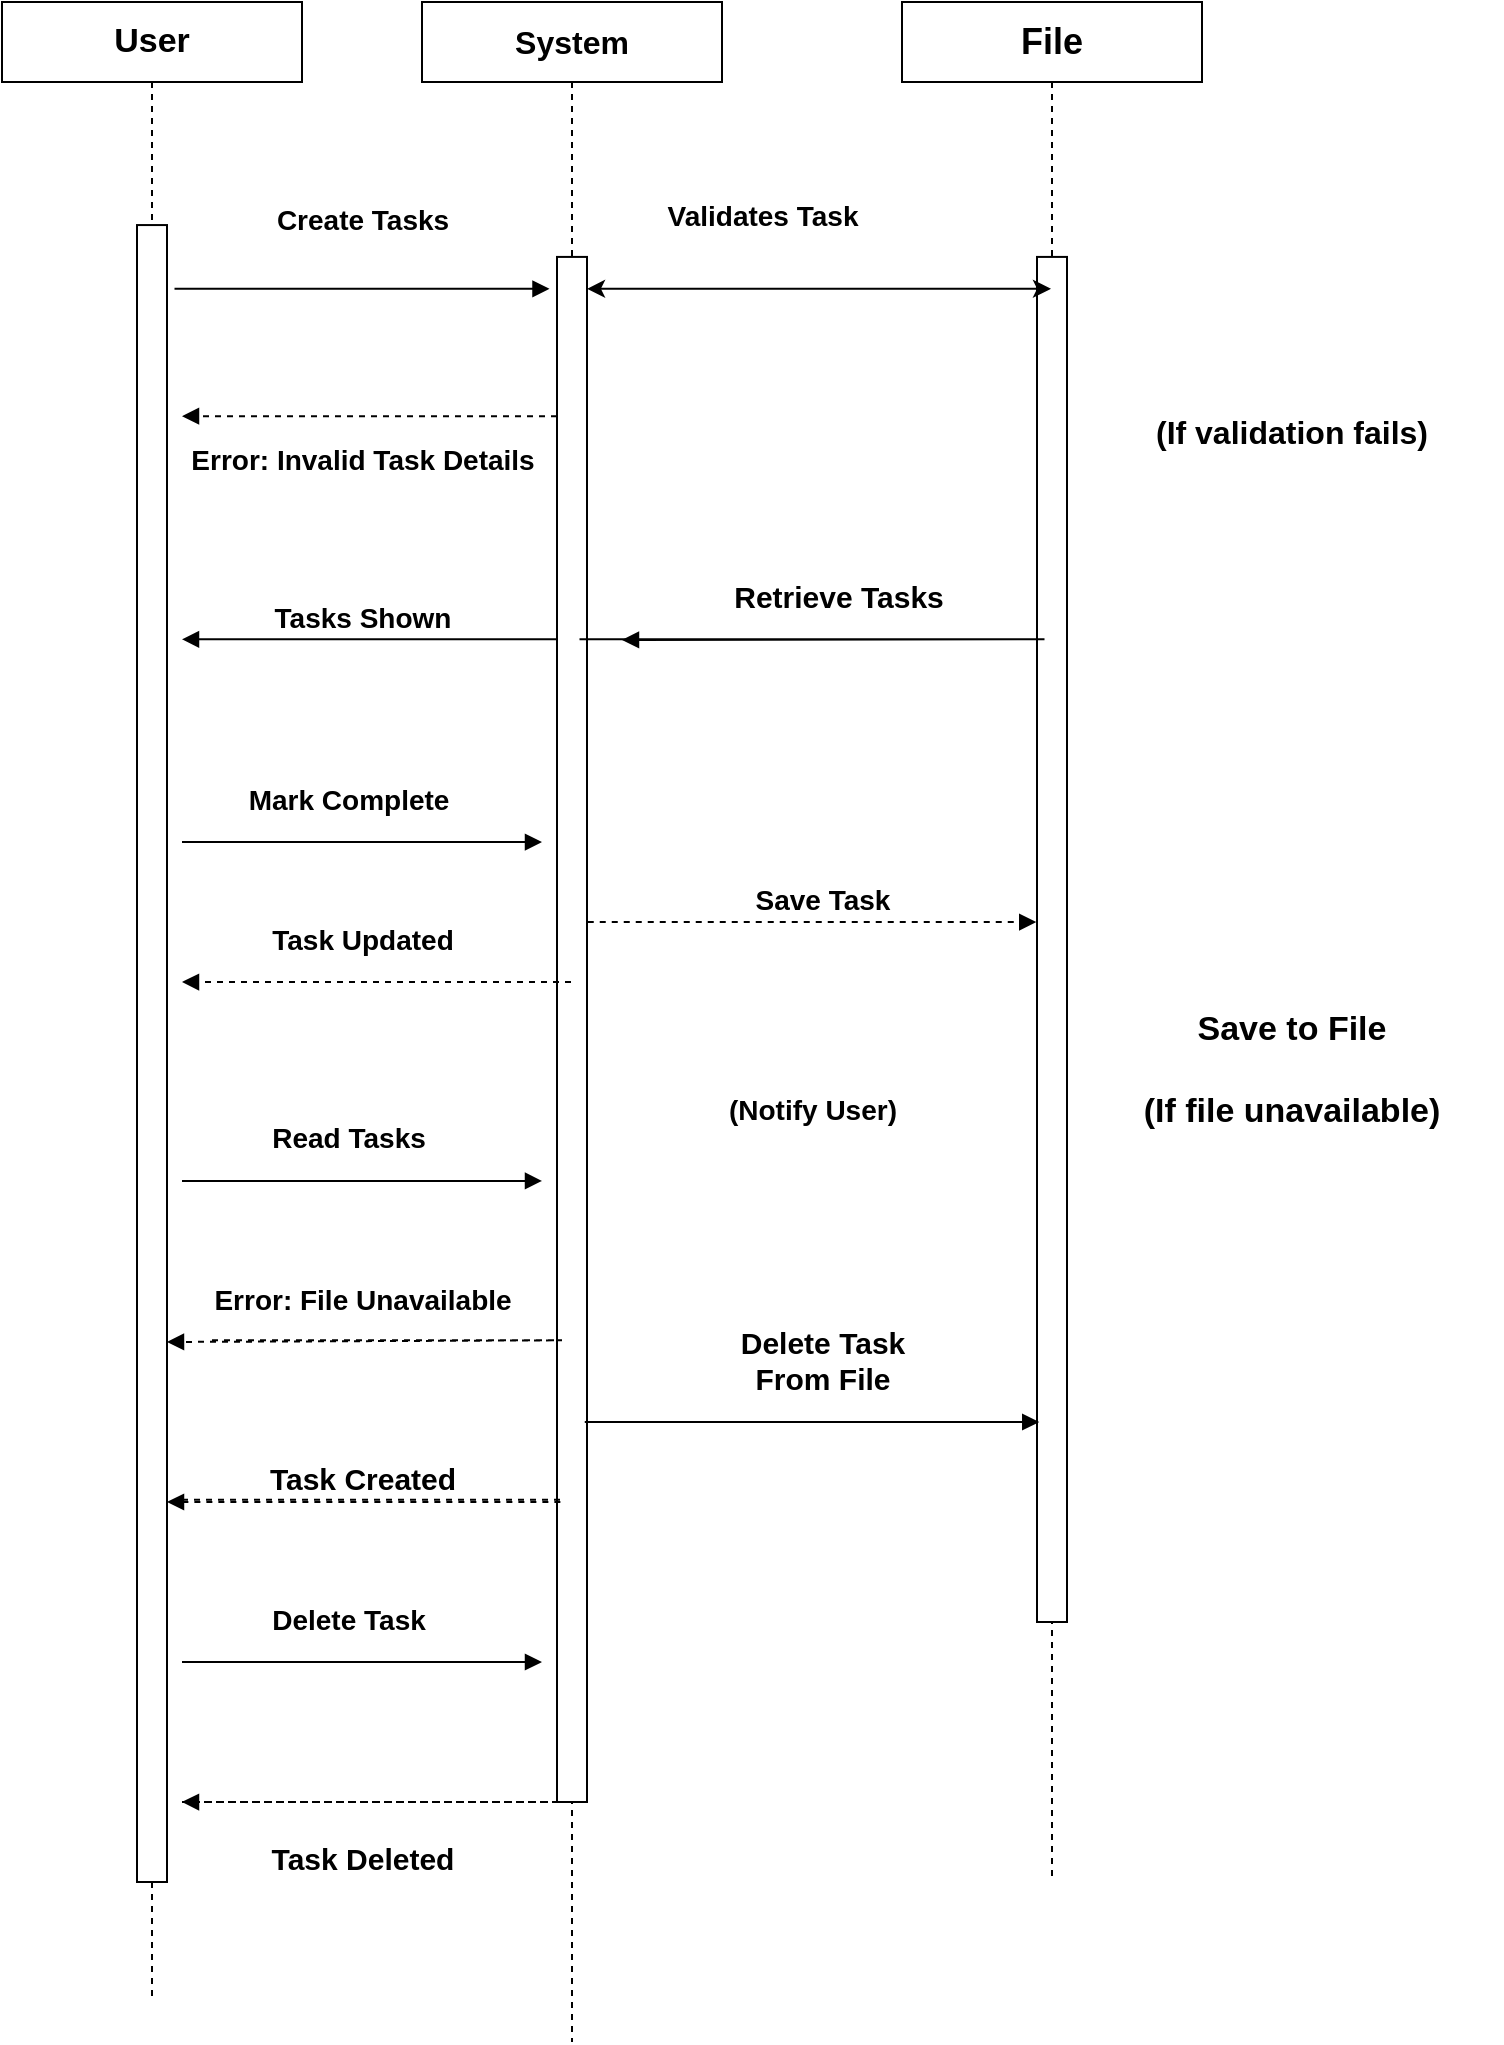 <mxfile version="26.0.9">
  <diagram name="Page-1" id="2YBvvXClWsGukQMizWep">
    <mxGraphModel dx="1963" dy="1073" grid="1" gridSize="10" guides="1" tooltips="1" connect="1" arrows="1" fold="1" page="1" pageScale="1" pageWidth="850" pageHeight="1100" math="0" shadow="0">
      <root>
        <mxCell id="0" />
        <mxCell id="1" parent="0" />
        <mxCell id="aM9ryv3xv72pqoxQDRHE-1" value="&lt;b&gt;&lt;font style=&quot;font-size: 17px;&quot;&gt;User&lt;/font&gt;&lt;/b&gt;" style="shape=umlLifeline;perimeter=lifelinePerimeter;whiteSpace=wrap;html=1;container=0;dropTarget=0;collapsible=0;recursiveResize=0;outlineConnect=0;portConstraint=eastwest;newEdgeStyle={&quot;edgeStyle&quot;:&quot;elbowEdgeStyle&quot;,&quot;elbow&quot;:&quot;vertical&quot;,&quot;curved&quot;:0,&quot;rounded&quot;:0};" parent="1" vertex="1">
          <mxGeometry x="40" y="40" width="150" height="1000" as="geometry" />
        </mxCell>
        <mxCell id="aM9ryv3xv72pqoxQDRHE-2" value="" style="html=1;points=[];perimeter=orthogonalPerimeter;outlineConnect=0;targetShapes=umlLifeline;portConstraint=eastwest;newEdgeStyle={&quot;edgeStyle&quot;:&quot;elbowEdgeStyle&quot;,&quot;elbow&quot;:&quot;vertical&quot;,&quot;curved&quot;:0,&quot;rounded&quot;:0};" parent="aM9ryv3xv72pqoxQDRHE-1" vertex="1">
          <mxGeometry x="67.5" y="111.53" width="15" height="828.47" as="geometry" />
        </mxCell>
        <mxCell id="aM9ryv3xv72pqoxQDRHE-5" value="&lt;b&gt;&lt;font style=&quot;font-size: 16px;&quot;&gt;System&lt;/font&gt;&lt;/b&gt;" style="shape=umlLifeline;perimeter=lifelinePerimeter;whiteSpace=wrap;html=1;container=0;dropTarget=0;collapsible=0;recursiveResize=0;outlineConnect=0;portConstraint=eastwest;newEdgeStyle={&quot;edgeStyle&quot;:&quot;elbowEdgeStyle&quot;,&quot;elbow&quot;:&quot;vertical&quot;,&quot;curved&quot;:0,&quot;rounded&quot;:0};" parent="1" vertex="1">
          <mxGeometry x="250" y="40" width="150" height="1020" as="geometry" />
        </mxCell>
        <mxCell id="aM9ryv3xv72pqoxQDRHE-6" value="" style="html=1;points=[];perimeter=orthogonalPerimeter;outlineConnect=0;targetShapes=umlLifeline;portConstraint=eastwest;newEdgeStyle={&quot;edgeStyle&quot;:&quot;elbowEdgeStyle&quot;,&quot;elbow&quot;:&quot;vertical&quot;,&quot;curved&quot;:0,&quot;rounded&quot;:0};" parent="aM9ryv3xv72pqoxQDRHE-5" vertex="1">
          <mxGeometry x="67.5" y="127.46" width="15" height="772.54" as="geometry" />
        </mxCell>
        <mxCell id="aM9ryv3xv72pqoxQDRHE-7" value="&lt;b&gt;&lt;font style=&quot;font-size: 14px;&quot;&gt;Read Tasks&lt;/font&gt;&lt;/b&gt;" style="html=1;verticalAlign=bottom;endArrow=block;edgeStyle=elbowEdgeStyle;elbow=horizontal;curved=0;rounded=0;" parent="1" edge="1">
          <mxGeometry x="-0.083" y="10" relative="1" as="geometry">
            <mxPoint x="130" y="629.487" as="sourcePoint" />
            <Array as="points">
              <mxPoint x="212.5" y="629.487" />
            </Array>
            <mxPoint x="310" y="629.487" as="targetPoint" />
            <mxPoint as="offset" />
          </mxGeometry>
        </mxCell>
        <mxCell id="aM9ryv3xv72pqoxQDRHE-9" value="&lt;b&gt;&lt;font style=&quot;font-size: 14px;&quot;&gt;Tasks Shown&lt;/font&gt;&lt;/b&gt;" style="html=1;verticalAlign=bottom;endArrow=block;edgeStyle=elbowEdgeStyle;elbow=vertical;curved=0;rounded=0;" parent="1" edge="1">
          <mxGeometry x="0.045" relative="1" as="geometry">
            <mxPoint x="317.5" y="358.644" as="sourcePoint" />
            <Array as="points">
              <mxPoint x="295" y="358.644" />
            </Array>
            <mxPoint x="130" y="358.644" as="targetPoint" />
            <mxPoint as="offset" />
          </mxGeometry>
        </mxCell>
        <mxCell id="zKcDDSKTPOGPZCeUVa0f-1" value="&lt;b&gt;&lt;font style=&quot;font-size: 18px;&quot;&gt;File&lt;/font&gt;&lt;/b&gt;" style="shape=umlLifeline;perimeter=lifelinePerimeter;whiteSpace=wrap;html=1;container=0;dropTarget=0;collapsible=0;recursiveResize=0;outlineConnect=0;portConstraint=eastwest;newEdgeStyle={&quot;edgeStyle&quot;:&quot;elbowEdgeStyle&quot;,&quot;elbow&quot;:&quot;vertical&quot;,&quot;curved&quot;:0,&quot;rounded&quot;:0};" vertex="1" parent="1">
          <mxGeometry x="490" y="40" width="150" height="940" as="geometry" />
        </mxCell>
        <mxCell id="zKcDDSKTPOGPZCeUVa0f-2" value="" style="html=1;points=[];perimeter=orthogonalPerimeter;outlineConnect=0;targetShapes=umlLifeline;portConstraint=eastwest;newEdgeStyle={&quot;edgeStyle&quot;:&quot;elbowEdgeStyle&quot;,&quot;elbow&quot;:&quot;vertical&quot;,&quot;curved&quot;:0,&quot;rounded&quot;:0};" vertex="1" parent="zKcDDSKTPOGPZCeUVa0f-1">
          <mxGeometry x="67.5" y="127.46" width="15" height="682.54" as="geometry" />
        </mxCell>
        <mxCell id="zKcDDSKTPOGPZCeUVa0f-4" value="&lt;b&gt;&lt;font style=&quot;font-size: 14px;&quot;&gt;Create Tasks&lt;/font&gt;&lt;/b&gt;" style="html=1;verticalAlign=bottom;endArrow=block;edgeStyle=elbowEdgeStyle;elbow=horizontal;curved=0;rounded=0;" edge="1" parent="1">
          <mxGeometry y="23" relative="1" as="geometry">
            <mxPoint x="126.25" y="183.39" as="sourcePoint" />
            <Array as="points" />
            <mxPoint x="313.75" y="183.39" as="targetPoint" />
            <mxPoint as="offset" />
          </mxGeometry>
        </mxCell>
        <mxCell id="zKcDDSKTPOGPZCeUVa0f-3" value="&lt;font style=&quot;font-size: 15px;&quot;&gt;&lt;b&gt;Retrieve Tasks&lt;/b&gt;&lt;/font&gt;" style="html=1;verticalAlign=bottom;endArrow=block;edgeStyle=elbowEdgeStyle;elbow=horizontal;curved=0;rounded=0;" edge="1" parent="1">
          <mxGeometry x="0.516" y="-10" relative="1" as="geometry">
            <mxPoint x="328.75" y="358.644" as="sourcePoint" />
            <Array as="points">
              <mxPoint x="561.25" y="358.644" />
              <mxPoint x="463.75" y="231.186" />
            </Array>
            <mxPoint x="350" y="359" as="targetPoint" />
            <mxPoint as="offset" />
          </mxGeometry>
        </mxCell>
        <mxCell id="zKcDDSKTPOGPZCeUVa0f-8" value="" style="endArrow=classic;startArrow=classic;html=1;rounded=0;" edge="1" parent="1" source="zKcDDSKTPOGPZCeUVa0f-1" target="aM9ryv3xv72pqoxQDRHE-6">
          <mxGeometry width="50" height="50" relative="1" as="geometry">
            <mxPoint x="595" y="406.441" as="sourcePoint" />
            <mxPoint x="670" y="326.78" as="targetPoint" />
            <Array as="points">
              <mxPoint x="445" y="183.39" />
            </Array>
          </mxGeometry>
        </mxCell>
        <mxCell id="zKcDDSKTPOGPZCeUVa0f-9" value="Validates Task" style="text;html=1;align=center;verticalAlign=middle;resizable=0;points=[];autosize=1;strokeColor=none;fillColor=none;fontStyle=1;fontSize=14;" vertex="1" parent="1">
          <mxGeometry x="365" y="132.407" width="110" height="30" as="geometry" />
        </mxCell>
        <mxCell id="zKcDDSKTPOGPZCeUVa0f-10" value="&lt;b&gt;&lt;font style=&quot;font-size: 14px;&quot;&gt;Error: Invalid Task Details&lt;/font&gt;&lt;/b&gt;" style="html=1;verticalAlign=bottom;endArrow=block;edgeStyle=elbowEdgeStyle;elbow=vertical;curved=0;rounded=0;dashed=1;" edge="1" parent="1">
          <mxGeometry x="0.04" y="33" relative="1" as="geometry">
            <mxPoint x="317.5" y="247.119" as="sourcePoint" />
            <Array as="points">
              <mxPoint x="295" y="247.119" />
            </Array>
            <mxPoint x="130" y="247.119" as="targetPoint" />
            <mxPoint as="offset" />
          </mxGeometry>
        </mxCell>
        <mxCell id="zKcDDSKTPOGPZCeUVa0f-11" value="(If validation fails)" style="text;html=1;align=center;verticalAlign=middle;whiteSpace=wrap;rounded=0;fontStyle=1;fontSize=16;" vertex="1" parent="1">
          <mxGeometry x="580" y="231.186" width="210" height="47.797" as="geometry" />
        </mxCell>
        <mxCell id="zKcDDSKTPOGPZCeUVa0f-12" value="&lt;span style=&quot;font-size: 14px;&quot;&gt;&lt;b&gt;Mark Complete&lt;/b&gt;&lt;/span&gt;" style="html=1;verticalAlign=bottom;endArrow=block;edgeStyle=elbowEdgeStyle;elbow=horizontal;curved=0;rounded=0;" edge="1" parent="1">
          <mxGeometry x="-0.083" y="10" relative="1" as="geometry">
            <mxPoint x="130" y="460.003" as="sourcePoint" />
            <Array as="points">
              <mxPoint x="212.5" y="460.003" />
            </Array>
            <mxPoint x="310" y="460.003" as="targetPoint" />
            <mxPoint as="offset" />
          </mxGeometry>
        </mxCell>
        <mxCell id="zKcDDSKTPOGPZCeUVa0f-13" value="&lt;b&gt;&lt;font style=&quot;font-size: 14px;&quot;&gt;Save Task&lt;/font&gt;&lt;/b&gt;" style="html=1;verticalAlign=bottom;endArrow=block;edgeStyle=elbowEdgeStyle;elbow=horizontal;curved=0;rounded=0;dashed=1;" edge="1" parent="1">
          <mxGeometry x="0.045" relative="1" as="geometry">
            <mxPoint x="332.875" y="500.003" as="sourcePoint" />
            <Array as="points">
              <mxPoint x="415.375" y="500.003" />
            </Array>
            <mxPoint x="557.125" y="500.003" as="targetPoint" />
            <mxPoint as="offset" />
          </mxGeometry>
        </mxCell>
        <mxCell id="zKcDDSKTPOGPZCeUVa0f-14" value="&lt;b&gt;&lt;font style=&quot;font-size: 15px;&quot;&gt;Task Created&lt;/font&gt;&lt;/b&gt;" style="html=1;verticalAlign=bottom;endArrow=block;edgeStyle=elbowEdgeStyle;elbow=horizontal;curved=0;rounded=0;dashed=1;" edge="1" parent="1" target="aM9ryv3xv72pqoxQDRHE-2">
          <mxGeometry x="0.5" relative="1" as="geometry">
            <mxPoint x="130" y="788.814" as="sourcePoint" />
            <Array as="points">
              <mxPoint x="320" y="790" />
            </Array>
            <mxPoint x="130" y="788.814" as="targetPoint" />
            <mxPoint as="offset" />
          </mxGeometry>
        </mxCell>
        <mxCell id="zKcDDSKTPOGPZCeUVa0f-15" value="&lt;font style=&quot;font-size: 14px;&quot;&gt;&lt;b&gt;(Notify User)&lt;/b&gt;&lt;/font&gt;" style="text;html=1;align=center;verticalAlign=middle;whiteSpace=wrap;rounded=0;" vertex="1" parent="1">
          <mxGeometry x="377.5" y="570.005" width="135" height="47.797" as="geometry" />
        </mxCell>
        <mxCell id="zKcDDSKTPOGPZCeUVa0f-16" value="&lt;b&gt;&lt;font style=&quot;font-size: 14px;&quot;&gt;Error: File Unavailable&lt;/font&gt;&lt;/b&gt;" style="html=1;verticalAlign=bottom;endArrow=block;edgeStyle=elbowEdgeStyle;elbow=horizontal;curved=0;rounded=0;dashed=1;" edge="1" parent="1" target="aM9ryv3xv72pqoxQDRHE-2">
          <mxGeometry x="-0.598" y="9" relative="1" as="geometry">
            <mxPoint x="145" y="709.153" as="sourcePoint" />
            <Array as="points">
              <mxPoint x="320" y="710" />
            </Array>
            <mxPoint x="130" y="709.153" as="targetPoint" />
            <mxPoint as="offset" />
          </mxGeometry>
        </mxCell>
        <mxCell id="zKcDDSKTPOGPZCeUVa0f-17" value="Save to File&lt;div&gt;&lt;br&gt;&lt;/div&gt;&lt;div&gt;(If file unavailable)&lt;/div&gt;" style="text;html=1;align=center;verticalAlign=middle;whiteSpace=wrap;rounded=0;fontStyle=1;fontSize=17;" vertex="1" parent="1">
          <mxGeometry x="595" y="549.831" width="180" height="47.797" as="geometry" />
        </mxCell>
        <mxCell id="zKcDDSKTPOGPZCeUVa0f-24" value="&lt;b&gt;&lt;font style=&quot;font-size: 15px;&quot;&gt;Delete Task&lt;/font&gt;&lt;/b&gt;&lt;div&gt;&lt;b&gt;&lt;font style=&quot;font-size: 15px;&quot;&gt;From File&lt;/font&gt;&lt;/b&gt;&lt;/div&gt;" style="html=1;verticalAlign=bottom;endArrow=block;edgeStyle=elbowEdgeStyle;elbow=horizontal;curved=0;rounded=0;" edge="1" parent="1">
          <mxGeometry x="0.044" y="10" relative="1" as="geometry">
            <mxPoint x="331.38" y="750" as="sourcePoint" />
            <Array as="points">
              <mxPoint x="541.38" y="619" />
            </Array>
            <mxPoint x="558.63" y="750" as="targetPoint" />
            <mxPoint as="offset" />
          </mxGeometry>
        </mxCell>
        <mxCell id="zKcDDSKTPOGPZCeUVa0f-25" value="&lt;span style=&quot;font-size: 15px;&quot;&gt;&lt;b&gt;Task Deleted&lt;/b&gt;&lt;/span&gt;" style="html=1;verticalAlign=bottom;endArrow=block;edgeStyle=elbowEdgeStyle;elbow=horizontal;curved=0;rounded=0;dashed=1;" edge="1" parent="1">
          <mxGeometry x="0.526" y="40" relative="1" as="geometry">
            <mxPoint x="130" y="940.004" as="sourcePoint" />
            <Array as="points">
              <mxPoint x="320" y="940" />
            </Array>
            <mxPoint x="130" y="940.004" as="targetPoint" />
            <mxPoint as="offset" />
          </mxGeometry>
        </mxCell>
        <mxCell id="zKcDDSKTPOGPZCeUVa0f-27" value="&lt;span style=&quot;font-size: 14px;&quot;&gt;&lt;b&gt;Delete Task&lt;/b&gt;&lt;/span&gt;" style="html=1;verticalAlign=bottom;endArrow=block;edgeStyle=elbowEdgeStyle;elbow=horizontal;curved=0;rounded=0;" edge="1" parent="1">
          <mxGeometry x="-0.083" y="10" relative="1" as="geometry">
            <mxPoint x="130" y="870.003" as="sourcePoint" />
            <Array as="points">
              <mxPoint x="213" y="890" />
            </Array>
            <mxPoint x="310" y="870" as="targetPoint" />
            <mxPoint as="offset" />
          </mxGeometry>
        </mxCell>
        <mxCell id="zKcDDSKTPOGPZCeUVa0f-28" value="&lt;span style=&quot;font-size: 14px;&quot;&gt;&lt;b&gt;Task Updated&lt;/b&gt;&lt;/span&gt;" style="html=1;verticalAlign=bottom;endArrow=block;edgeStyle=elbowEdgeStyle;elbow=vertical;curved=0;rounded=0;dashed=1;" edge="1" parent="1" source="aM9ryv3xv72pqoxQDRHE-5">
          <mxGeometry x="0.074" y="-10" relative="1" as="geometry">
            <mxPoint x="310" y="530" as="sourcePoint" />
            <Array as="points">
              <mxPoint x="222.5" y="530.003" />
            </Array>
            <mxPoint x="130" y="530" as="targetPoint" />
            <mxPoint as="offset" />
          </mxGeometry>
        </mxCell>
      </root>
    </mxGraphModel>
  </diagram>
</mxfile>
